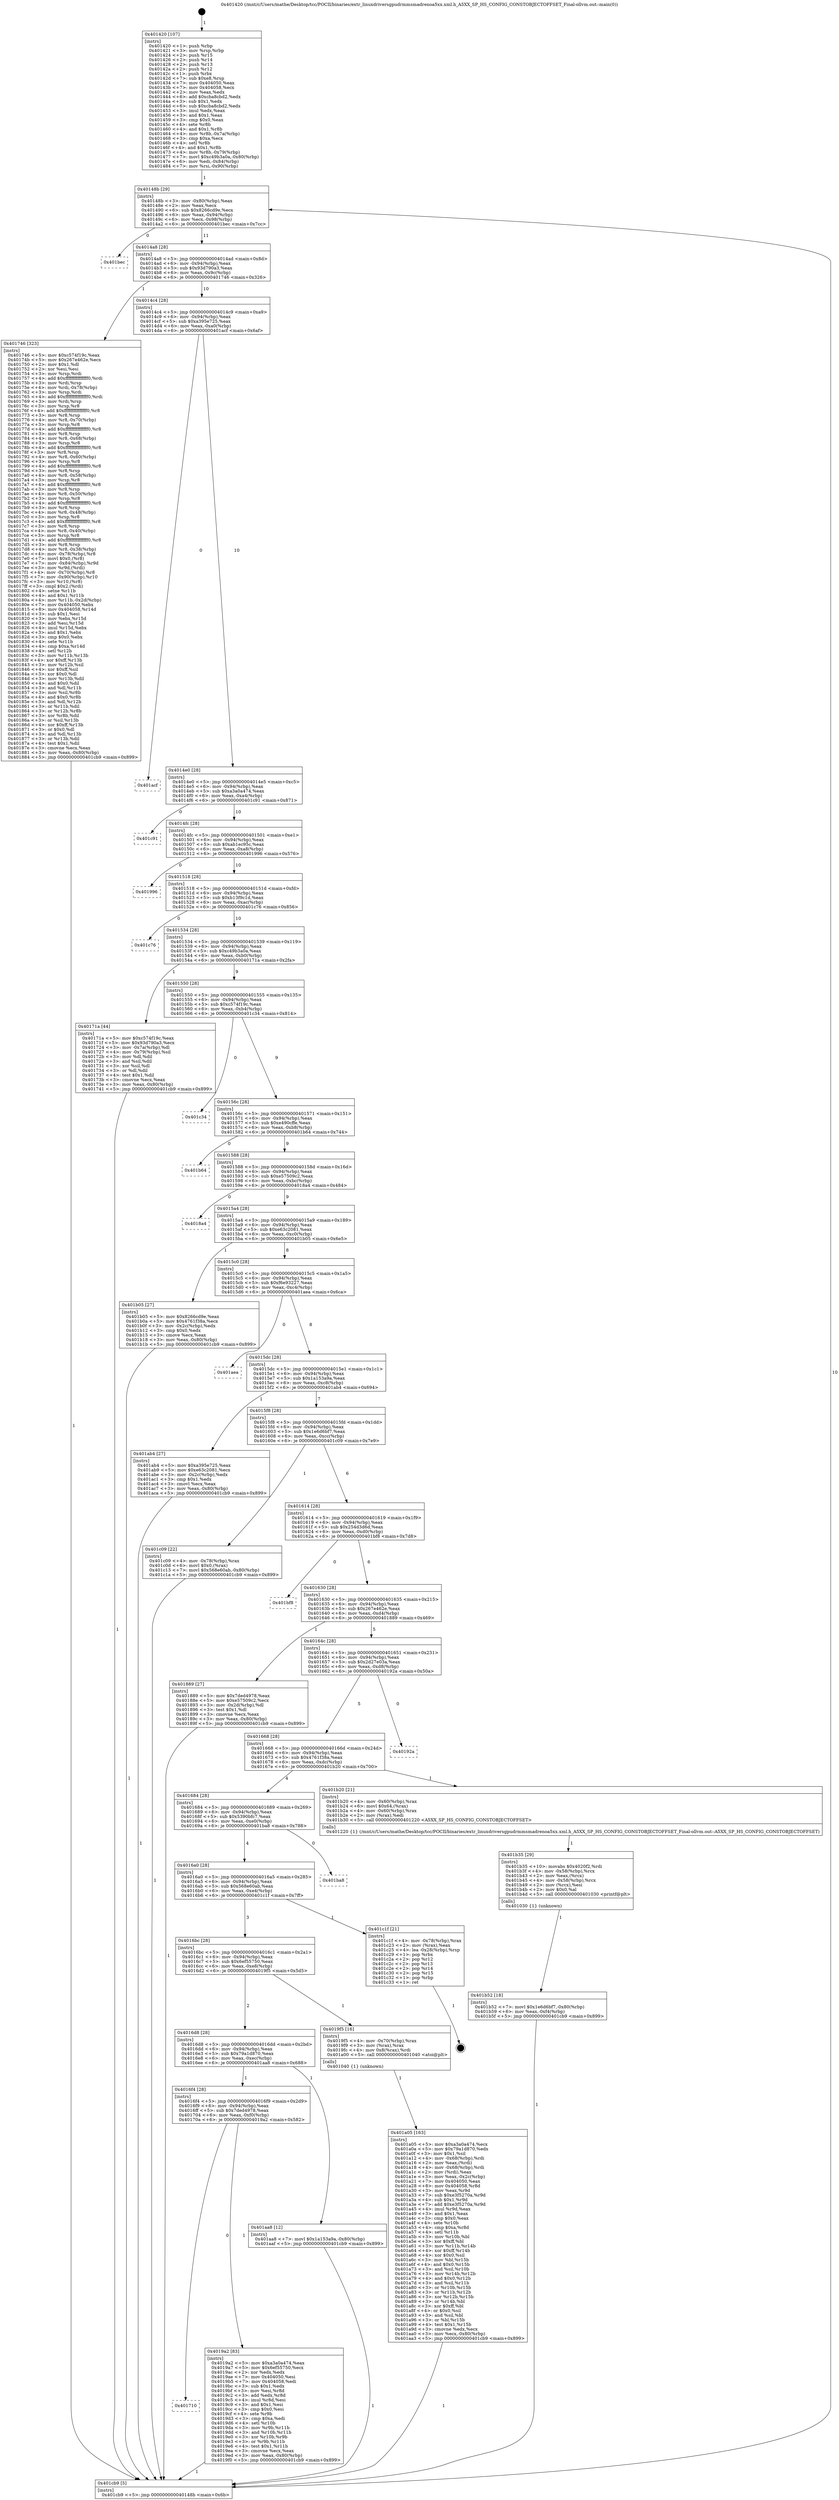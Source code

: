 digraph "0x401420" {
  label = "0x401420 (/mnt/c/Users/mathe/Desktop/tcc/POCII/binaries/extr_linuxdriversgpudrmmsmadrenoa5xx.xml.h_A5XX_SP_HS_CONFIG_CONSTOBJECTOFFSET_Final-ollvm.out::main(0))"
  labelloc = "t"
  node[shape=record]

  Entry [label="",width=0.3,height=0.3,shape=circle,fillcolor=black,style=filled]
  "0x40148b" [label="{
     0x40148b [29]\l
     | [instrs]\l
     &nbsp;&nbsp;0x40148b \<+3\>: mov -0x80(%rbp),%eax\l
     &nbsp;&nbsp;0x40148e \<+2\>: mov %eax,%ecx\l
     &nbsp;&nbsp;0x401490 \<+6\>: sub $0x8266cd9e,%ecx\l
     &nbsp;&nbsp;0x401496 \<+6\>: mov %eax,-0x94(%rbp)\l
     &nbsp;&nbsp;0x40149c \<+6\>: mov %ecx,-0x98(%rbp)\l
     &nbsp;&nbsp;0x4014a2 \<+6\>: je 0000000000401bec \<main+0x7cc\>\l
  }"]
  "0x401bec" [label="{
     0x401bec\l
  }", style=dashed]
  "0x4014a8" [label="{
     0x4014a8 [28]\l
     | [instrs]\l
     &nbsp;&nbsp;0x4014a8 \<+5\>: jmp 00000000004014ad \<main+0x8d\>\l
     &nbsp;&nbsp;0x4014ad \<+6\>: mov -0x94(%rbp),%eax\l
     &nbsp;&nbsp;0x4014b3 \<+5\>: sub $0x93d790a3,%eax\l
     &nbsp;&nbsp;0x4014b8 \<+6\>: mov %eax,-0x9c(%rbp)\l
     &nbsp;&nbsp;0x4014be \<+6\>: je 0000000000401746 \<main+0x326\>\l
  }"]
  Exit [label="",width=0.3,height=0.3,shape=circle,fillcolor=black,style=filled,peripheries=2]
  "0x401746" [label="{
     0x401746 [323]\l
     | [instrs]\l
     &nbsp;&nbsp;0x401746 \<+5\>: mov $0xc574f19c,%eax\l
     &nbsp;&nbsp;0x40174b \<+5\>: mov $0x267e462e,%ecx\l
     &nbsp;&nbsp;0x401750 \<+2\>: mov $0x1,%dl\l
     &nbsp;&nbsp;0x401752 \<+2\>: xor %esi,%esi\l
     &nbsp;&nbsp;0x401754 \<+3\>: mov %rsp,%rdi\l
     &nbsp;&nbsp;0x401757 \<+4\>: add $0xfffffffffffffff0,%rdi\l
     &nbsp;&nbsp;0x40175b \<+3\>: mov %rdi,%rsp\l
     &nbsp;&nbsp;0x40175e \<+4\>: mov %rdi,-0x78(%rbp)\l
     &nbsp;&nbsp;0x401762 \<+3\>: mov %rsp,%rdi\l
     &nbsp;&nbsp;0x401765 \<+4\>: add $0xfffffffffffffff0,%rdi\l
     &nbsp;&nbsp;0x401769 \<+3\>: mov %rdi,%rsp\l
     &nbsp;&nbsp;0x40176c \<+3\>: mov %rsp,%r8\l
     &nbsp;&nbsp;0x40176f \<+4\>: add $0xfffffffffffffff0,%r8\l
     &nbsp;&nbsp;0x401773 \<+3\>: mov %r8,%rsp\l
     &nbsp;&nbsp;0x401776 \<+4\>: mov %r8,-0x70(%rbp)\l
     &nbsp;&nbsp;0x40177a \<+3\>: mov %rsp,%r8\l
     &nbsp;&nbsp;0x40177d \<+4\>: add $0xfffffffffffffff0,%r8\l
     &nbsp;&nbsp;0x401781 \<+3\>: mov %r8,%rsp\l
     &nbsp;&nbsp;0x401784 \<+4\>: mov %r8,-0x68(%rbp)\l
     &nbsp;&nbsp;0x401788 \<+3\>: mov %rsp,%r8\l
     &nbsp;&nbsp;0x40178b \<+4\>: add $0xfffffffffffffff0,%r8\l
     &nbsp;&nbsp;0x40178f \<+3\>: mov %r8,%rsp\l
     &nbsp;&nbsp;0x401792 \<+4\>: mov %r8,-0x60(%rbp)\l
     &nbsp;&nbsp;0x401796 \<+3\>: mov %rsp,%r8\l
     &nbsp;&nbsp;0x401799 \<+4\>: add $0xfffffffffffffff0,%r8\l
     &nbsp;&nbsp;0x40179d \<+3\>: mov %r8,%rsp\l
     &nbsp;&nbsp;0x4017a0 \<+4\>: mov %r8,-0x58(%rbp)\l
     &nbsp;&nbsp;0x4017a4 \<+3\>: mov %rsp,%r8\l
     &nbsp;&nbsp;0x4017a7 \<+4\>: add $0xfffffffffffffff0,%r8\l
     &nbsp;&nbsp;0x4017ab \<+3\>: mov %r8,%rsp\l
     &nbsp;&nbsp;0x4017ae \<+4\>: mov %r8,-0x50(%rbp)\l
     &nbsp;&nbsp;0x4017b2 \<+3\>: mov %rsp,%r8\l
     &nbsp;&nbsp;0x4017b5 \<+4\>: add $0xfffffffffffffff0,%r8\l
     &nbsp;&nbsp;0x4017b9 \<+3\>: mov %r8,%rsp\l
     &nbsp;&nbsp;0x4017bc \<+4\>: mov %r8,-0x48(%rbp)\l
     &nbsp;&nbsp;0x4017c0 \<+3\>: mov %rsp,%r8\l
     &nbsp;&nbsp;0x4017c3 \<+4\>: add $0xfffffffffffffff0,%r8\l
     &nbsp;&nbsp;0x4017c7 \<+3\>: mov %r8,%rsp\l
     &nbsp;&nbsp;0x4017ca \<+4\>: mov %r8,-0x40(%rbp)\l
     &nbsp;&nbsp;0x4017ce \<+3\>: mov %rsp,%r8\l
     &nbsp;&nbsp;0x4017d1 \<+4\>: add $0xfffffffffffffff0,%r8\l
     &nbsp;&nbsp;0x4017d5 \<+3\>: mov %r8,%rsp\l
     &nbsp;&nbsp;0x4017d8 \<+4\>: mov %r8,-0x38(%rbp)\l
     &nbsp;&nbsp;0x4017dc \<+4\>: mov -0x78(%rbp),%r8\l
     &nbsp;&nbsp;0x4017e0 \<+7\>: movl $0x0,(%r8)\l
     &nbsp;&nbsp;0x4017e7 \<+7\>: mov -0x84(%rbp),%r9d\l
     &nbsp;&nbsp;0x4017ee \<+3\>: mov %r9d,(%rdi)\l
     &nbsp;&nbsp;0x4017f1 \<+4\>: mov -0x70(%rbp),%r8\l
     &nbsp;&nbsp;0x4017f5 \<+7\>: mov -0x90(%rbp),%r10\l
     &nbsp;&nbsp;0x4017fc \<+3\>: mov %r10,(%r8)\l
     &nbsp;&nbsp;0x4017ff \<+3\>: cmpl $0x2,(%rdi)\l
     &nbsp;&nbsp;0x401802 \<+4\>: setne %r11b\l
     &nbsp;&nbsp;0x401806 \<+4\>: and $0x1,%r11b\l
     &nbsp;&nbsp;0x40180a \<+4\>: mov %r11b,-0x2d(%rbp)\l
     &nbsp;&nbsp;0x40180e \<+7\>: mov 0x404050,%ebx\l
     &nbsp;&nbsp;0x401815 \<+8\>: mov 0x404058,%r14d\l
     &nbsp;&nbsp;0x40181d \<+3\>: sub $0x1,%esi\l
     &nbsp;&nbsp;0x401820 \<+3\>: mov %ebx,%r15d\l
     &nbsp;&nbsp;0x401823 \<+3\>: add %esi,%r15d\l
     &nbsp;&nbsp;0x401826 \<+4\>: imul %r15d,%ebx\l
     &nbsp;&nbsp;0x40182a \<+3\>: and $0x1,%ebx\l
     &nbsp;&nbsp;0x40182d \<+3\>: cmp $0x0,%ebx\l
     &nbsp;&nbsp;0x401830 \<+4\>: sete %r11b\l
     &nbsp;&nbsp;0x401834 \<+4\>: cmp $0xa,%r14d\l
     &nbsp;&nbsp;0x401838 \<+4\>: setl %r12b\l
     &nbsp;&nbsp;0x40183c \<+3\>: mov %r11b,%r13b\l
     &nbsp;&nbsp;0x40183f \<+4\>: xor $0xff,%r13b\l
     &nbsp;&nbsp;0x401843 \<+3\>: mov %r12b,%sil\l
     &nbsp;&nbsp;0x401846 \<+4\>: xor $0xff,%sil\l
     &nbsp;&nbsp;0x40184a \<+3\>: xor $0x0,%dl\l
     &nbsp;&nbsp;0x40184d \<+3\>: mov %r13b,%dil\l
     &nbsp;&nbsp;0x401850 \<+4\>: and $0x0,%dil\l
     &nbsp;&nbsp;0x401854 \<+3\>: and %dl,%r11b\l
     &nbsp;&nbsp;0x401857 \<+3\>: mov %sil,%r8b\l
     &nbsp;&nbsp;0x40185a \<+4\>: and $0x0,%r8b\l
     &nbsp;&nbsp;0x40185e \<+3\>: and %dl,%r12b\l
     &nbsp;&nbsp;0x401861 \<+3\>: or %r11b,%dil\l
     &nbsp;&nbsp;0x401864 \<+3\>: or %r12b,%r8b\l
     &nbsp;&nbsp;0x401867 \<+3\>: xor %r8b,%dil\l
     &nbsp;&nbsp;0x40186a \<+3\>: or %sil,%r13b\l
     &nbsp;&nbsp;0x40186d \<+4\>: xor $0xff,%r13b\l
     &nbsp;&nbsp;0x401871 \<+3\>: or $0x0,%dl\l
     &nbsp;&nbsp;0x401874 \<+3\>: and %dl,%r13b\l
     &nbsp;&nbsp;0x401877 \<+3\>: or %r13b,%dil\l
     &nbsp;&nbsp;0x40187a \<+4\>: test $0x1,%dil\l
     &nbsp;&nbsp;0x40187e \<+3\>: cmovne %ecx,%eax\l
     &nbsp;&nbsp;0x401881 \<+3\>: mov %eax,-0x80(%rbp)\l
     &nbsp;&nbsp;0x401884 \<+5\>: jmp 0000000000401cb9 \<main+0x899\>\l
  }"]
  "0x4014c4" [label="{
     0x4014c4 [28]\l
     | [instrs]\l
     &nbsp;&nbsp;0x4014c4 \<+5\>: jmp 00000000004014c9 \<main+0xa9\>\l
     &nbsp;&nbsp;0x4014c9 \<+6\>: mov -0x94(%rbp),%eax\l
     &nbsp;&nbsp;0x4014cf \<+5\>: sub $0xa395e725,%eax\l
     &nbsp;&nbsp;0x4014d4 \<+6\>: mov %eax,-0xa0(%rbp)\l
     &nbsp;&nbsp;0x4014da \<+6\>: je 0000000000401acf \<main+0x6af\>\l
  }"]
  "0x401b52" [label="{
     0x401b52 [18]\l
     | [instrs]\l
     &nbsp;&nbsp;0x401b52 \<+7\>: movl $0x1e6d6bf7,-0x80(%rbp)\l
     &nbsp;&nbsp;0x401b59 \<+6\>: mov %eax,-0xf4(%rbp)\l
     &nbsp;&nbsp;0x401b5f \<+5\>: jmp 0000000000401cb9 \<main+0x899\>\l
  }"]
  "0x401acf" [label="{
     0x401acf\l
  }", style=dashed]
  "0x4014e0" [label="{
     0x4014e0 [28]\l
     | [instrs]\l
     &nbsp;&nbsp;0x4014e0 \<+5\>: jmp 00000000004014e5 \<main+0xc5\>\l
     &nbsp;&nbsp;0x4014e5 \<+6\>: mov -0x94(%rbp),%eax\l
     &nbsp;&nbsp;0x4014eb \<+5\>: sub $0xa3a0a474,%eax\l
     &nbsp;&nbsp;0x4014f0 \<+6\>: mov %eax,-0xa4(%rbp)\l
     &nbsp;&nbsp;0x4014f6 \<+6\>: je 0000000000401c91 \<main+0x871\>\l
  }"]
  "0x401b35" [label="{
     0x401b35 [29]\l
     | [instrs]\l
     &nbsp;&nbsp;0x401b35 \<+10\>: movabs $0x4020f2,%rdi\l
     &nbsp;&nbsp;0x401b3f \<+4\>: mov -0x58(%rbp),%rcx\l
     &nbsp;&nbsp;0x401b43 \<+2\>: mov %eax,(%rcx)\l
     &nbsp;&nbsp;0x401b45 \<+4\>: mov -0x58(%rbp),%rcx\l
     &nbsp;&nbsp;0x401b49 \<+2\>: mov (%rcx),%esi\l
     &nbsp;&nbsp;0x401b4b \<+2\>: mov $0x0,%al\l
     &nbsp;&nbsp;0x401b4d \<+5\>: call 0000000000401030 \<printf@plt\>\l
     | [calls]\l
     &nbsp;&nbsp;0x401030 \{1\} (unknown)\l
  }"]
  "0x401c91" [label="{
     0x401c91\l
  }", style=dashed]
  "0x4014fc" [label="{
     0x4014fc [28]\l
     | [instrs]\l
     &nbsp;&nbsp;0x4014fc \<+5\>: jmp 0000000000401501 \<main+0xe1\>\l
     &nbsp;&nbsp;0x401501 \<+6\>: mov -0x94(%rbp),%eax\l
     &nbsp;&nbsp;0x401507 \<+5\>: sub $0xab1ec95c,%eax\l
     &nbsp;&nbsp;0x40150c \<+6\>: mov %eax,-0xa8(%rbp)\l
     &nbsp;&nbsp;0x401512 \<+6\>: je 0000000000401996 \<main+0x576\>\l
  }"]
  "0x401a05" [label="{
     0x401a05 [163]\l
     | [instrs]\l
     &nbsp;&nbsp;0x401a05 \<+5\>: mov $0xa3a0a474,%ecx\l
     &nbsp;&nbsp;0x401a0a \<+5\>: mov $0x79a1d870,%edx\l
     &nbsp;&nbsp;0x401a0f \<+3\>: mov $0x1,%sil\l
     &nbsp;&nbsp;0x401a12 \<+4\>: mov -0x68(%rbp),%rdi\l
     &nbsp;&nbsp;0x401a16 \<+2\>: mov %eax,(%rdi)\l
     &nbsp;&nbsp;0x401a18 \<+4\>: mov -0x68(%rbp),%rdi\l
     &nbsp;&nbsp;0x401a1c \<+2\>: mov (%rdi),%eax\l
     &nbsp;&nbsp;0x401a1e \<+3\>: mov %eax,-0x2c(%rbp)\l
     &nbsp;&nbsp;0x401a21 \<+7\>: mov 0x404050,%eax\l
     &nbsp;&nbsp;0x401a28 \<+8\>: mov 0x404058,%r8d\l
     &nbsp;&nbsp;0x401a30 \<+3\>: mov %eax,%r9d\l
     &nbsp;&nbsp;0x401a33 \<+7\>: sub $0xe3f5270a,%r9d\l
     &nbsp;&nbsp;0x401a3a \<+4\>: sub $0x1,%r9d\l
     &nbsp;&nbsp;0x401a3e \<+7\>: add $0xe3f5270a,%r9d\l
     &nbsp;&nbsp;0x401a45 \<+4\>: imul %r9d,%eax\l
     &nbsp;&nbsp;0x401a49 \<+3\>: and $0x1,%eax\l
     &nbsp;&nbsp;0x401a4c \<+3\>: cmp $0x0,%eax\l
     &nbsp;&nbsp;0x401a4f \<+4\>: sete %r10b\l
     &nbsp;&nbsp;0x401a53 \<+4\>: cmp $0xa,%r8d\l
     &nbsp;&nbsp;0x401a57 \<+4\>: setl %r11b\l
     &nbsp;&nbsp;0x401a5b \<+3\>: mov %r10b,%bl\l
     &nbsp;&nbsp;0x401a5e \<+3\>: xor $0xff,%bl\l
     &nbsp;&nbsp;0x401a61 \<+3\>: mov %r11b,%r14b\l
     &nbsp;&nbsp;0x401a64 \<+4\>: xor $0xff,%r14b\l
     &nbsp;&nbsp;0x401a68 \<+4\>: xor $0x0,%sil\l
     &nbsp;&nbsp;0x401a6c \<+3\>: mov %bl,%r15b\l
     &nbsp;&nbsp;0x401a6f \<+4\>: and $0x0,%r15b\l
     &nbsp;&nbsp;0x401a73 \<+3\>: and %sil,%r10b\l
     &nbsp;&nbsp;0x401a76 \<+3\>: mov %r14b,%r12b\l
     &nbsp;&nbsp;0x401a79 \<+4\>: and $0x0,%r12b\l
     &nbsp;&nbsp;0x401a7d \<+3\>: and %sil,%r11b\l
     &nbsp;&nbsp;0x401a80 \<+3\>: or %r10b,%r15b\l
     &nbsp;&nbsp;0x401a83 \<+3\>: or %r11b,%r12b\l
     &nbsp;&nbsp;0x401a86 \<+3\>: xor %r12b,%r15b\l
     &nbsp;&nbsp;0x401a89 \<+3\>: or %r14b,%bl\l
     &nbsp;&nbsp;0x401a8c \<+3\>: xor $0xff,%bl\l
     &nbsp;&nbsp;0x401a8f \<+4\>: or $0x0,%sil\l
     &nbsp;&nbsp;0x401a93 \<+3\>: and %sil,%bl\l
     &nbsp;&nbsp;0x401a96 \<+3\>: or %bl,%r15b\l
     &nbsp;&nbsp;0x401a99 \<+4\>: test $0x1,%r15b\l
     &nbsp;&nbsp;0x401a9d \<+3\>: cmovne %edx,%ecx\l
     &nbsp;&nbsp;0x401aa0 \<+3\>: mov %ecx,-0x80(%rbp)\l
     &nbsp;&nbsp;0x401aa3 \<+5\>: jmp 0000000000401cb9 \<main+0x899\>\l
  }"]
  "0x401996" [label="{
     0x401996\l
  }", style=dashed]
  "0x401518" [label="{
     0x401518 [28]\l
     | [instrs]\l
     &nbsp;&nbsp;0x401518 \<+5\>: jmp 000000000040151d \<main+0xfd\>\l
     &nbsp;&nbsp;0x40151d \<+6\>: mov -0x94(%rbp),%eax\l
     &nbsp;&nbsp;0x401523 \<+5\>: sub $0xb13f9c1d,%eax\l
     &nbsp;&nbsp;0x401528 \<+6\>: mov %eax,-0xac(%rbp)\l
     &nbsp;&nbsp;0x40152e \<+6\>: je 0000000000401c76 \<main+0x856\>\l
  }"]
  "0x401710" [label="{
     0x401710\l
  }", style=dashed]
  "0x401c76" [label="{
     0x401c76\l
  }", style=dashed]
  "0x401534" [label="{
     0x401534 [28]\l
     | [instrs]\l
     &nbsp;&nbsp;0x401534 \<+5\>: jmp 0000000000401539 \<main+0x119\>\l
     &nbsp;&nbsp;0x401539 \<+6\>: mov -0x94(%rbp),%eax\l
     &nbsp;&nbsp;0x40153f \<+5\>: sub $0xc49b3a0a,%eax\l
     &nbsp;&nbsp;0x401544 \<+6\>: mov %eax,-0xb0(%rbp)\l
     &nbsp;&nbsp;0x40154a \<+6\>: je 000000000040171a \<main+0x2fa\>\l
  }"]
  "0x4019a2" [label="{
     0x4019a2 [83]\l
     | [instrs]\l
     &nbsp;&nbsp;0x4019a2 \<+5\>: mov $0xa3a0a474,%eax\l
     &nbsp;&nbsp;0x4019a7 \<+5\>: mov $0x6ef55750,%ecx\l
     &nbsp;&nbsp;0x4019ac \<+2\>: xor %edx,%edx\l
     &nbsp;&nbsp;0x4019ae \<+7\>: mov 0x404050,%esi\l
     &nbsp;&nbsp;0x4019b5 \<+7\>: mov 0x404058,%edi\l
     &nbsp;&nbsp;0x4019bc \<+3\>: sub $0x1,%edx\l
     &nbsp;&nbsp;0x4019bf \<+3\>: mov %esi,%r8d\l
     &nbsp;&nbsp;0x4019c2 \<+3\>: add %edx,%r8d\l
     &nbsp;&nbsp;0x4019c5 \<+4\>: imul %r8d,%esi\l
     &nbsp;&nbsp;0x4019c9 \<+3\>: and $0x1,%esi\l
     &nbsp;&nbsp;0x4019cc \<+3\>: cmp $0x0,%esi\l
     &nbsp;&nbsp;0x4019cf \<+4\>: sete %r9b\l
     &nbsp;&nbsp;0x4019d3 \<+3\>: cmp $0xa,%edi\l
     &nbsp;&nbsp;0x4019d6 \<+4\>: setl %r10b\l
     &nbsp;&nbsp;0x4019da \<+3\>: mov %r9b,%r11b\l
     &nbsp;&nbsp;0x4019dd \<+3\>: and %r10b,%r11b\l
     &nbsp;&nbsp;0x4019e0 \<+3\>: xor %r10b,%r9b\l
     &nbsp;&nbsp;0x4019e3 \<+3\>: or %r9b,%r11b\l
     &nbsp;&nbsp;0x4019e6 \<+4\>: test $0x1,%r11b\l
     &nbsp;&nbsp;0x4019ea \<+3\>: cmovne %ecx,%eax\l
     &nbsp;&nbsp;0x4019ed \<+3\>: mov %eax,-0x80(%rbp)\l
     &nbsp;&nbsp;0x4019f0 \<+5\>: jmp 0000000000401cb9 \<main+0x899\>\l
  }"]
  "0x40171a" [label="{
     0x40171a [44]\l
     | [instrs]\l
     &nbsp;&nbsp;0x40171a \<+5\>: mov $0xc574f19c,%eax\l
     &nbsp;&nbsp;0x40171f \<+5\>: mov $0x93d790a3,%ecx\l
     &nbsp;&nbsp;0x401724 \<+3\>: mov -0x7a(%rbp),%dl\l
     &nbsp;&nbsp;0x401727 \<+4\>: mov -0x79(%rbp),%sil\l
     &nbsp;&nbsp;0x40172b \<+3\>: mov %dl,%dil\l
     &nbsp;&nbsp;0x40172e \<+3\>: and %sil,%dil\l
     &nbsp;&nbsp;0x401731 \<+3\>: xor %sil,%dl\l
     &nbsp;&nbsp;0x401734 \<+3\>: or %dl,%dil\l
     &nbsp;&nbsp;0x401737 \<+4\>: test $0x1,%dil\l
     &nbsp;&nbsp;0x40173b \<+3\>: cmovne %ecx,%eax\l
     &nbsp;&nbsp;0x40173e \<+3\>: mov %eax,-0x80(%rbp)\l
     &nbsp;&nbsp;0x401741 \<+5\>: jmp 0000000000401cb9 \<main+0x899\>\l
  }"]
  "0x401550" [label="{
     0x401550 [28]\l
     | [instrs]\l
     &nbsp;&nbsp;0x401550 \<+5\>: jmp 0000000000401555 \<main+0x135\>\l
     &nbsp;&nbsp;0x401555 \<+6\>: mov -0x94(%rbp),%eax\l
     &nbsp;&nbsp;0x40155b \<+5\>: sub $0xc574f19c,%eax\l
     &nbsp;&nbsp;0x401560 \<+6\>: mov %eax,-0xb4(%rbp)\l
     &nbsp;&nbsp;0x401566 \<+6\>: je 0000000000401c34 \<main+0x814\>\l
  }"]
  "0x401cb9" [label="{
     0x401cb9 [5]\l
     | [instrs]\l
     &nbsp;&nbsp;0x401cb9 \<+5\>: jmp 000000000040148b \<main+0x6b\>\l
  }"]
  "0x401420" [label="{
     0x401420 [107]\l
     | [instrs]\l
     &nbsp;&nbsp;0x401420 \<+1\>: push %rbp\l
     &nbsp;&nbsp;0x401421 \<+3\>: mov %rsp,%rbp\l
     &nbsp;&nbsp;0x401424 \<+2\>: push %r15\l
     &nbsp;&nbsp;0x401426 \<+2\>: push %r14\l
     &nbsp;&nbsp;0x401428 \<+2\>: push %r13\l
     &nbsp;&nbsp;0x40142a \<+2\>: push %r12\l
     &nbsp;&nbsp;0x40142c \<+1\>: push %rbx\l
     &nbsp;&nbsp;0x40142d \<+7\>: sub $0xe8,%rsp\l
     &nbsp;&nbsp;0x401434 \<+7\>: mov 0x404050,%eax\l
     &nbsp;&nbsp;0x40143b \<+7\>: mov 0x404058,%ecx\l
     &nbsp;&nbsp;0x401442 \<+2\>: mov %eax,%edx\l
     &nbsp;&nbsp;0x401444 \<+6\>: add $0xcba8cbd2,%edx\l
     &nbsp;&nbsp;0x40144a \<+3\>: sub $0x1,%edx\l
     &nbsp;&nbsp;0x40144d \<+6\>: sub $0xcba8cbd2,%edx\l
     &nbsp;&nbsp;0x401453 \<+3\>: imul %edx,%eax\l
     &nbsp;&nbsp;0x401456 \<+3\>: and $0x1,%eax\l
     &nbsp;&nbsp;0x401459 \<+3\>: cmp $0x0,%eax\l
     &nbsp;&nbsp;0x40145c \<+4\>: sete %r8b\l
     &nbsp;&nbsp;0x401460 \<+4\>: and $0x1,%r8b\l
     &nbsp;&nbsp;0x401464 \<+4\>: mov %r8b,-0x7a(%rbp)\l
     &nbsp;&nbsp;0x401468 \<+3\>: cmp $0xa,%ecx\l
     &nbsp;&nbsp;0x40146b \<+4\>: setl %r8b\l
     &nbsp;&nbsp;0x40146f \<+4\>: and $0x1,%r8b\l
     &nbsp;&nbsp;0x401473 \<+4\>: mov %r8b,-0x79(%rbp)\l
     &nbsp;&nbsp;0x401477 \<+7\>: movl $0xc49b3a0a,-0x80(%rbp)\l
     &nbsp;&nbsp;0x40147e \<+6\>: mov %edi,-0x84(%rbp)\l
     &nbsp;&nbsp;0x401484 \<+7\>: mov %rsi,-0x90(%rbp)\l
  }"]
  "0x4016f4" [label="{
     0x4016f4 [28]\l
     | [instrs]\l
     &nbsp;&nbsp;0x4016f4 \<+5\>: jmp 00000000004016f9 \<main+0x2d9\>\l
     &nbsp;&nbsp;0x4016f9 \<+6\>: mov -0x94(%rbp),%eax\l
     &nbsp;&nbsp;0x4016ff \<+5\>: sub $0x7ded4978,%eax\l
     &nbsp;&nbsp;0x401704 \<+6\>: mov %eax,-0xf0(%rbp)\l
     &nbsp;&nbsp;0x40170a \<+6\>: je 00000000004019a2 \<main+0x582\>\l
  }"]
  "0x401aa8" [label="{
     0x401aa8 [12]\l
     | [instrs]\l
     &nbsp;&nbsp;0x401aa8 \<+7\>: movl $0x1a153a9a,-0x80(%rbp)\l
     &nbsp;&nbsp;0x401aaf \<+5\>: jmp 0000000000401cb9 \<main+0x899\>\l
  }"]
  "0x401c34" [label="{
     0x401c34\l
  }", style=dashed]
  "0x40156c" [label="{
     0x40156c [28]\l
     | [instrs]\l
     &nbsp;&nbsp;0x40156c \<+5\>: jmp 0000000000401571 \<main+0x151\>\l
     &nbsp;&nbsp;0x401571 \<+6\>: mov -0x94(%rbp),%eax\l
     &nbsp;&nbsp;0x401577 \<+5\>: sub $0xe490cffe,%eax\l
     &nbsp;&nbsp;0x40157c \<+6\>: mov %eax,-0xb8(%rbp)\l
     &nbsp;&nbsp;0x401582 \<+6\>: je 0000000000401b64 \<main+0x744\>\l
  }"]
  "0x4016d8" [label="{
     0x4016d8 [28]\l
     | [instrs]\l
     &nbsp;&nbsp;0x4016d8 \<+5\>: jmp 00000000004016dd \<main+0x2bd\>\l
     &nbsp;&nbsp;0x4016dd \<+6\>: mov -0x94(%rbp),%eax\l
     &nbsp;&nbsp;0x4016e3 \<+5\>: sub $0x79a1d870,%eax\l
     &nbsp;&nbsp;0x4016e8 \<+6\>: mov %eax,-0xec(%rbp)\l
     &nbsp;&nbsp;0x4016ee \<+6\>: je 0000000000401aa8 \<main+0x688\>\l
  }"]
  "0x401b64" [label="{
     0x401b64\l
  }", style=dashed]
  "0x401588" [label="{
     0x401588 [28]\l
     | [instrs]\l
     &nbsp;&nbsp;0x401588 \<+5\>: jmp 000000000040158d \<main+0x16d\>\l
     &nbsp;&nbsp;0x40158d \<+6\>: mov -0x94(%rbp),%eax\l
     &nbsp;&nbsp;0x401593 \<+5\>: sub $0xe57509c2,%eax\l
     &nbsp;&nbsp;0x401598 \<+6\>: mov %eax,-0xbc(%rbp)\l
     &nbsp;&nbsp;0x40159e \<+6\>: je 00000000004018a4 \<main+0x484\>\l
  }"]
  "0x4019f5" [label="{
     0x4019f5 [16]\l
     | [instrs]\l
     &nbsp;&nbsp;0x4019f5 \<+4\>: mov -0x70(%rbp),%rax\l
     &nbsp;&nbsp;0x4019f9 \<+3\>: mov (%rax),%rax\l
     &nbsp;&nbsp;0x4019fc \<+4\>: mov 0x8(%rax),%rdi\l
     &nbsp;&nbsp;0x401a00 \<+5\>: call 0000000000401040 \<atoi@plt\>\l
     | [calls]\l
     &nbsp;&nbsp;0x401040 \{1\} (unknown)\l
  }"]
  "0x4018a4" [label="{
     0x4018a4\l
  }", style=dashed]
  "0x4015a4" [label="{
     0x4015a4 [28]\l
     | [instrs]\l
     &nbsp;&nbsp;0x4015a4 \<+5\>: jmp 00000000004015a9 \<main+0x189\>\l
     &nbsp;&nbsp;0x4015a9 \<+6\>: mov -0x94(%rbp),%eax\l
     &nbsp;&nbsp;0x4015af \<+5\>: sub $0xe63c2081,%eax\l
     &nbsp;&nbsp;0x4015b4 \<+6\>: mov %eax,-0xc0(%rbp)\l
     &nbsp;&nbsp;0x4015ba \<+6\>: je 0000000000401b05 \<main+0x6e5\>\l
  }"]
  "0x4016bc" [label="{
     0x4016bc [28]\l
     | [instrs]\l
     &nbsp;&nbsp;0x4016bc \<+5\>: jmp 00000000004016c1 \<main+0x2a1\>\l
     &nbsp;&nbsp;0x4016c1 \<+6\>: mov -0x94(%rbp),%eax\l
     &nbsp;&nbsp;0x4016c7 \<+5\>: sub $0x6ef55750,%eax\l
     &nbsp;&nbsp;0x4016cc \<+6\>: mov %eax,-0xe8(%rbp)\l
     &nbsp;&nbsp;0x4016d2 \<+6\>: je 00000000004019f5 \<main+0x5d5\>\l
  }"]
  "0x401b05" [label="{
     0x401b05 [27]\l
     | [instrs]\l
     &nbsp;&nbsp;0x401b05 \<+5\>: mov $0x8266cd9e,%eax\l
     &nbsp;&nbsp;0x401b0a \<+5\>: mov $0x4761f38a,%ecx\l
     &nbsp;&nbsp;0x401b0f \<+3\>: mov -0x2c(%rbp),%edx\l
     &nbsp;&nbsp;0x401b12 \<+3\>: cmp $0x0,%edx\l
     &nbsp;&nbsp;0x401b15 \<+3\>: cmove %ecx,%eax\l
     &nbsp;&nbsp;0x401b18 \<+3\>: mov %eax,-0x80(%rbp)\l
     &nbsp;&nbsp;0x401b1b \<+5\>: jmp 0000000000401cb9 \<main+0x899\>\l
  }"]
  "0x4015c0" [label="{
     0x4015c0 [28]\l
     | [instrs]\l
     &nbsp;&nbsp;0x4015c0 \<+5\>: jmp 00000000004015c5 \<main+0x1a5\>\l
     &nbsp;&nbsp;0x4015c5 \<+6\>: mov -0x94(%rbp),%eax\l
     &nbsp;&nbsp;0x4015cb \<+5\>: sub $0xf6e93227,%eax\l
     &nbsp;&nbsp;0x4015d0 \<+6\>: mov %eax,-0xc4(%rbp)\l
     &nbsp;&nbsp;0x4015d6 \<+6\>: je 0000000000401aea \<main+0x6ca\>\l
  }"]
  "0x401c1f" [label="{
     0x401c1f [21]\l
     | [instrs]\l
     &nbsp;&nbsp;0x401c1f \<+4\>: mov -0x78(%rbp),%rax\l
     &nbsp;&nbsp;0x401c23 \<+2\>: mov (%rax),%eax\l
     &nbsp;&nbsp;0x401c25 \<+4\>: lea -0x28(%rbp),%rsp\l
     &nbsp;&nbsp;0x401c29 \<+1\>: pop %rbx\l
     &nbsp;&nbsp;0x401c2a \<+2\>: pop %r12\l
     &nbsp;&nbsp;0x401c2c \<+2\>: pop %r13\l
     &nbsp;&nbsp;0x401c2e \<+2\>: pop %r14\l
     &nbsp;&nbsp;0x401c30 \<+2\>: pop %r15\l
     &nbsp;&nbsp;0x401c32 \<+1\>: pop %rbp\l
     &nbsp;&nbsp;0x401c33 \<+1\>: ret\l
  }"]
  "0x401aea" [label="{
     0x401aea\l
  }", style=dashed]
  "0x4015dc" [label="{
     0x4015dc [28]\l
     | [instrs]\l
     &nbsp;&nbsp;0x4015dc \<+5\>: jmp 00000000004015e1 \<main+0x1c1\>\l
     &nbsp;&nbsp;0x4015e1 \<+6\>: mov -0x94(%rbp),%eax\l
     &nbsp;&nbsp;0x4015e7 \<+5\>: sub $0x1a153a9a,%eax\l
     &nbsp;&nbsp;0x4015ec \<+6\>: mov %eax,-0xc8(%rbp)\l
     &nbsp;&nbsp;0x4015f2 \<+6\>: je 0000000000401ab4 \<main+0x694\>\l
  }"]
  "0x4016a0" [label="{
     0x4016a0 [28]\l
     | [instrs]\l
     &nbsp;&nbsp;0x4016a0 \<+5\>: jmp 00000000004016a5 \<main+0x285\>\l
     &nbsp;&nbsp;0x4016a5 \<+6\>: mov -0x94(%rbp),%eax\l
     &nbsp;&nbsp;0x4016ab \<+5\>: sub $0x568e60ab,%eax\l
     &nbsp;&nbsp;0x4016b0 \<+6\>: mov %eax,-0xe4(%rbp)\l
     &nbsp;&nbsp;0x4016b6 \<+6\>: je 0000000000401c1f \<main+0x7ff\>\l
  }"]
  "0x401ab4" [label="{
     0x401ab4 [27]\l
     | [instrs]\l
     &nbsp;&nbsp;0x401ab4 \<+5\>: mov $0xa395e725,%eax\l
     &nbsp;&nbsp;0x401ab9 \<+5\>: mov $0xe63c2081,%ecx\l
     &nbsp;&nbsp;0x401abe \<+3\>: mov -0x2c(%rbp),%edx\l
     &nbsp;&nbsp;0x401ac1 \<+3\>: cmp $0x1,%edx\l
     &nbsp;&nbsp;0x401ac4 \<+3\>: cmovl %ecx,%eax\l
     &nbsp;&nbsp;0x401ac7 \<+3\>: mov %eax,-0x80(%rbp)\l
     &nbsp;&nbsp;0x401aca \<+5\>: jmp 0000000000401cb9 \<main+0x899\>\l
  }"]
  "0x4015f8" [label="{
     0x4015f8 [28]\l
     | [instrs]\l
     &nbsp;&nbsp;0x4015f8 \<+5\>: jmp 00000000004015fd \<main+0x1dd\>\l
     &nbsp;&nbsp;0x4015fd \<+6\>: mov -0x94(%rbp),%eax\l
     &nbsp;&nbsp;0x401603 \<+5\>: sub $0x1e6d6bf7,%eax\l
     &nbsp;&nbsp;0x401608 \<+6\>: mov %eax,-0xcc(%rbp)\l
     &nbsp;&nbsp;0x40160e \<+6\>: je 0000000000401c09 \<main+0x7e9\>\l
  }"]
  "0x401ba8" [label="{
     0x401ba8\l
  }", style=dashed]
  "0x401c09" [label="{
     0x401c09 [22]\l
     | [instrs]\l
     &nbsp;&nbsp;0x401c09 \<+4\>: mov -0x78(%rbp),%rax\l
     &nbsp;&nbsp;0x401c0d \<+6\>: movl $0x0,(%rax)\l
     &nbsp;&nbsp;0x401c13 \<+7\>: movl $0x568e60ab,-0x80(%rbp)\l
     &nbsp;&nbsp;0x401c1a \<+5\>: jmp 0000000000401cb9 \<main+0x899\>\l
  }"]
  "0x401614" [label="{
     0x401614 [28]\l
     | [instrs]\l
     &nbsp;&nbsp;0x401614 \<+5\>: jmp 0000000000401619 \<main+0x1f9\>\l
     &nbsp;&nbsp;0x401619 \<+6\>: mov -0x94(%rbp),%eax\l
     &nbsp;&nbsp;0x40161f \<+5\>: sub $0x254d3d6d,%eax\l
     &nbsp;&nbsp;0x401624 \<+6\>: mov %eax,-0xd0(%rbp)\l
     &nbsp;&nbsp;0x40162a \<+6\>: je 0000000000401bf8 \<main+0x7d8\>\l
  }"]
  "0x401684" [label="{
     0x401684 [28]\l
     | [instrs]\l
     &nbsp;&nbsp;0x401684 \<+5\>: jmp 0000000000401689 \<main+0x269\>\l
     &nbsp;&nbsp;0x401689 \<+6\>: mov -0x94(%rbp),%eax\l
     &nbsp;&nbsp;0x40168f \<+5\>: sub $0x5390bfc7,%eax\l
     &nbsp;&nbsp;0x401694 \<+6\>: mov %eax,-0xe0(%rbp)\l
     &nbsp;&nbsp;0x40169a \<+6\>: je 0000000000401ba8 \<main+0x788\>\l
  }"]
  "0x401bf8" [label="{
     0x401bf8\l
  }", style=dashed]
  "0x401630" [label="{
     0x401630 [28]\l
     | [instrs]\l
     &nbsp;&nbsp;0x401630 \<+5\>: jmp 0000000000401635 \<main+0x215\>\l
     &nbsp;&nbsp;0x401635 \<+6\>: mov -0x94(%rbp),%eax\l
     &nbsp;&nbsp;0x40163b \<+5\>: sub $0x267e462e,%eax\l
     &nbsp;&nbsp;0x401640 \<+6\>: mov %eax,-0xd4(%rbp)\l
     &nbsp;&nbsp;0x401646 \<+6\>: je 0000000000401889 \<main+0x469\>\l
  }"]
  "0x401b20" [label="{
     0x401b20 [21]\l
     | [instrs]\l
     &nbsp;&nbsp;0x401b20 \<+4\>: mov -0x60(%rbp),%rax\l
     &nbsp;&nbsp;0x401b24 \<+6\>: movl $0x64,(%rax)\l
     &nbsp;&nbsp;0x401b2a \<+4\>: mov -0x60(%rbp),%rax\l
     &nbsp;&nbsp;0x401b2e \<+2\>: mov (%rax),%edi\l
     &nbsp;&nbsp;0x401b30 \<+5\>: call 0000000000401220 \<A5XX_SP_HS_CONFIG_CONSTOBJECTOFFSET\>\l
     | [calls]\l
     &nbsp;&nbsp;0x401220 \{1\} (/mnt/c/Users/mathe/Desktop/tcc/POCII/binaries/extr_linuxdriversgpudrmmsmadrenoa5xx.xml.h_A5XX_SP_HS_CONFIG_CONSTOBJECTOFFSET_Final-ollvm.out::A5XX_SP_HS_CONFIG_CONSTOBJECTOFFSET)\l
  }"]
  "0x401889" [label="{
     0x401889 [27]\l
     | [instrs]\l
     &nbsp;&nbsp;0x401889 \<+5\>: mov $0x7ded4978,%eax\l
     &nbsp;&nbsp;0x40188e \<+5\>: mov $0xe57509c2,%ecx\l
     &nbsp;&nbsp;0x401893 \<+3\>: mov -0x2d(%rbp),%dl\l
     &nbsp;&nbsp;0x401896 \<+3\>: test $0x1,%dl\l
     &nbsp;&nbsp;0x401899 \<+3\>: cmovne %ecx,%eax\l
     &nbsp;&nbsp;0x40189c \<+3\>: mov %eax,-0x80(%rbp)\l
     &nbsp;&nbsp;0x40189f \<+5\>: jmp 0000000000401cb9 \<main+0x899\>\l
  }"]
  "0x40164c" [label="{
     0x40164c [28]\l
     | [instrs]\l
     &nbsp;&nbsp;0x40164c \<+5\>: jmp 0000000000401651 \<main+0x231\>\l
     &nbsp;&nbsp;0x401651 \<+6\>: mov -0x94(%rbp),%eax\l
     &nbsp;&nbsp;0x401657 \<+5\>: sub $0x2d27e03a,%eax\l
     &nbsp;&nbsp;0x40165c \<+6\>: mov %eax,-0xd8(%rbp)\l
     &nbsp;&nbsp;0x401662 \<+6\>: je 000000000040192a \<main+0x50a\>\l
  }"]
  "0x401668" [label="{
     0x401668 [28]\l
     | [instrs]\l
     &nbsp;&nbsp;0x401668 \<+5\>: jmp 000000000040166d \<main+0x24d\>\l
     &nbsp;&nbsp;0x40166d \<+6\>: mov -0x94(%rbp),%eax\l
     &nbsp;&nbsp;0x401673 \<+5\>: sub $0x4761f38a,%eax\l
     &nbsp;&nbsp;0x401678 \<+6\>: mov %eax,-0xdc(%rbp)\l
     &nbsp;&nbsp;0x40167e \<+6\>: je 0000000000401b20 \<main+0x700\>\l
  }"]
  "0x40192a" [label="{
     0x40192a\l
  }", style=dashed]
  Entry -> "0x401420" [label=" 1"]
  "0x40148b" -> "0x401bec" [label=" 0"]
  "0x40148b" -> "0x4014a8" [label=" 11"]
  "0x401c1f" -> Exit [label=" 1"]
  "0x4014a8" -> "0x401746" [label=" 1"]
  "0x4014a8" -> "0x4014c4" [label=" 10"]
  "0x401c09" -> "0x401cb9" [label=" 1"]
  "0x4014c4" -> "0x401acf" [label=" 0"]
  "0x4014c4" -> "0x4014e0" [label=" 10"]
  "0x401b52" -> "0x401cb9" [label=" 1"]
  "0x4014e0" -> "0x401c91" [label=" 0"]
  "0x4014e0" -> "0x4014fc" [label=" 10"]
  "0x401b35" -> "0x401b52" [label=" 1"]
  "0x4014fc" -> "0x401996" [label=" 0"]
  "0x4014fc" -> "0x401518" [label=" 10"]
  "0x401b20" -> "0x401b35" [label=" 1"]
  "0x401518" -> "0x401c76" [label=" 0"]
  "0x401518" -> "0x401534" [label=" 10"]
  "0x401b05" -> "0x401cb9" [label=" 1"]
  "0x401534" -> "0x40171a" [label=" 1"]
  "0x401534" -> "0x401550" [label=" 9"]
  "0x40171a" -> "0x401cb9" [label=" 1"]
  "0x401420" -> "0x40148b" [label=" 1"]
  "0x401cb9" -> "0x40148b" [label=" 10"]
  "0x401ab4" -> "0x401cb9" [label=" 1"]
  "0x401746" -> "0x401cb9" [label=" 1"]
  "0x401a05" -> "0x401cb9" [label=" 1"]
  "0x401550" -> "0x401c34" [label=" 0"]
  "0x401550" -> "0x40156c" [label=" 9"]
  "0x4019f5" -> "0x401a05" [label=" 1"]
  "0x40156c" -> "0x401b64" [label=" 0"]
  "0x40156c" -> "0x401588" [label=" 9"]
  "0x4016f4" -> "0x401710" [label=" 0"]
  "0x401588" -> "0x4018a4" [label=" 0"]
  "0x401588" -> "0x4015a4" [label=" 9"]
  "0x4016f4" -> "0x4019a2" [label=" 1"]
  "0x4015a4" -> "0x401b05" [label=" 1"]
  "0x4015a4" -> "0x4015c0" [label=" 8"]
  "0x4016d8" -> "0x4016f4" [label=" 1"]
  "0x4015c0" -> "0x401aea" [label=" 0"]
  "0x4015c0" -> "0x4015dc" [label=" 8"]
  "0x4016d8" -> "0x401aa8" [label=" 1"]
  "0x4015dc" -> "0x401ab4" [label=" 1"]
  "0x4015dc" -> "0x4015f8" [label=" 7"]
  "0x4016bc" -> "0x4016d8" [label=" 2"]
  "0x4015f8" -> "0x401c09" [label=" 1"]
  "0x4015f8" -> "0x401614" [label=" 6"]
  "0x4016bc" -> "0x4019f5" [label=" 1"]
  "0x401614" -> "0x401bf8" [label=" 0"]
  "0x401614" -> "0x401630" [label=" 6"]
  "0x4016a0" -> "0x4016bc" [label=" 3"]
  "0x401630" -> "0x401889" [label=" 1"]
  "0x401630" -> "0x40164c" [label=" 5"]
  "0x401889" -> "0x401cb9" [label=" 1"]
  "0x4016a0" -> "0x401c1f" [label=" 1"]
  "0x40164c" -> "0x40192a" [label=" 0"]
  "0x40164c" -> "0x401668" [label=" 5"]
  "0x4019a2" -> "0x401cb9" [label=" 1"]
  "0x401668" -> "0x401b20" [label=" 1"]
  "0x401668" -> "0x401684" [label=" 4"]
  "0x401aa8" -> "0x401cb9" [label=" 1"]
  "0x401684" -> "0x401ba8" [label=" 0"]
  "0x401684" -> "0x4016a0" [label=" 4"]
}
